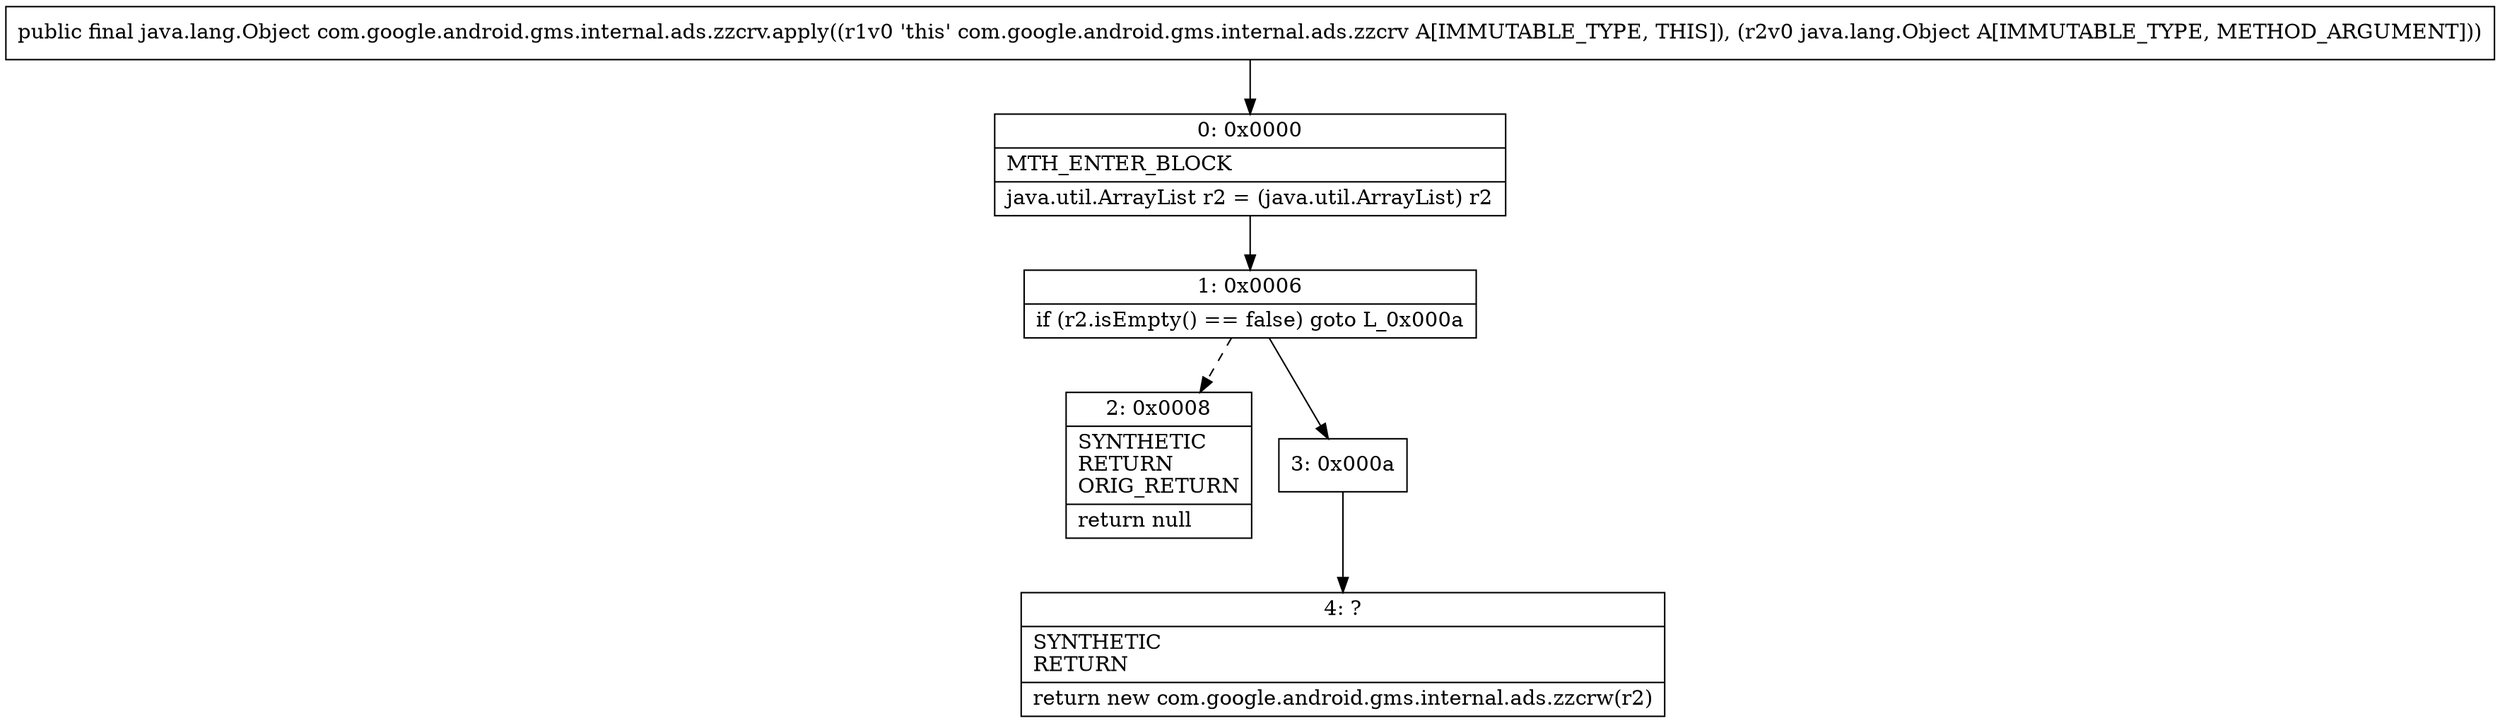 digraph "CFG forcom.google.android.gms.internal.ads.zzcrv.apply(Ljava\/lang\/Object;)Ljava\/lang\/Object;" {
Node_0 [shape=record,label="{0\:\ 0x0000|MTH_ENTER_BLOCK\l|java.util.ArrayList r2 = (java.util.ArrayList) r2\l}"];
Node_1 [shape=record,label="{1\:\ 0x0006|if (r2.isEmpty() == false) goto L_0x000a\l}"];
Node_2 [shape=record,label="{2\:\ 0x0008|SYNTHETIC\lRETURN\lORIG_RETURN\l|return null\l}"];
Node_3 [shape=record,label="{3\:\ 0x000a}"];
Node_4 [shape=record,label="{4\:\ ?|SYNTHETIC\lRETURN\l|return new com.google.android.gms.internal.ads.zzcrw(r2)\l}"];
MethodNode[shape=record,label="{public final java.lang.Object com.google.android.gms.internal.ads.zzcrv.apply((r1v0 'this' com.google.android.gms.internal.ads.zzcrv A[IMMUTABLE_TYPE, THIS]), (r2v0 java.lang.Object A[IMMUTABLE_TYPE, METHOD_ARGUMENT])) }"];
MethodNode -> Node_0;
Node_0 -> Node_1;
Node_1 -> Node_2[style=dashed];
Node_1 -> Node_3;
Node_3 -> Node_4;
}

